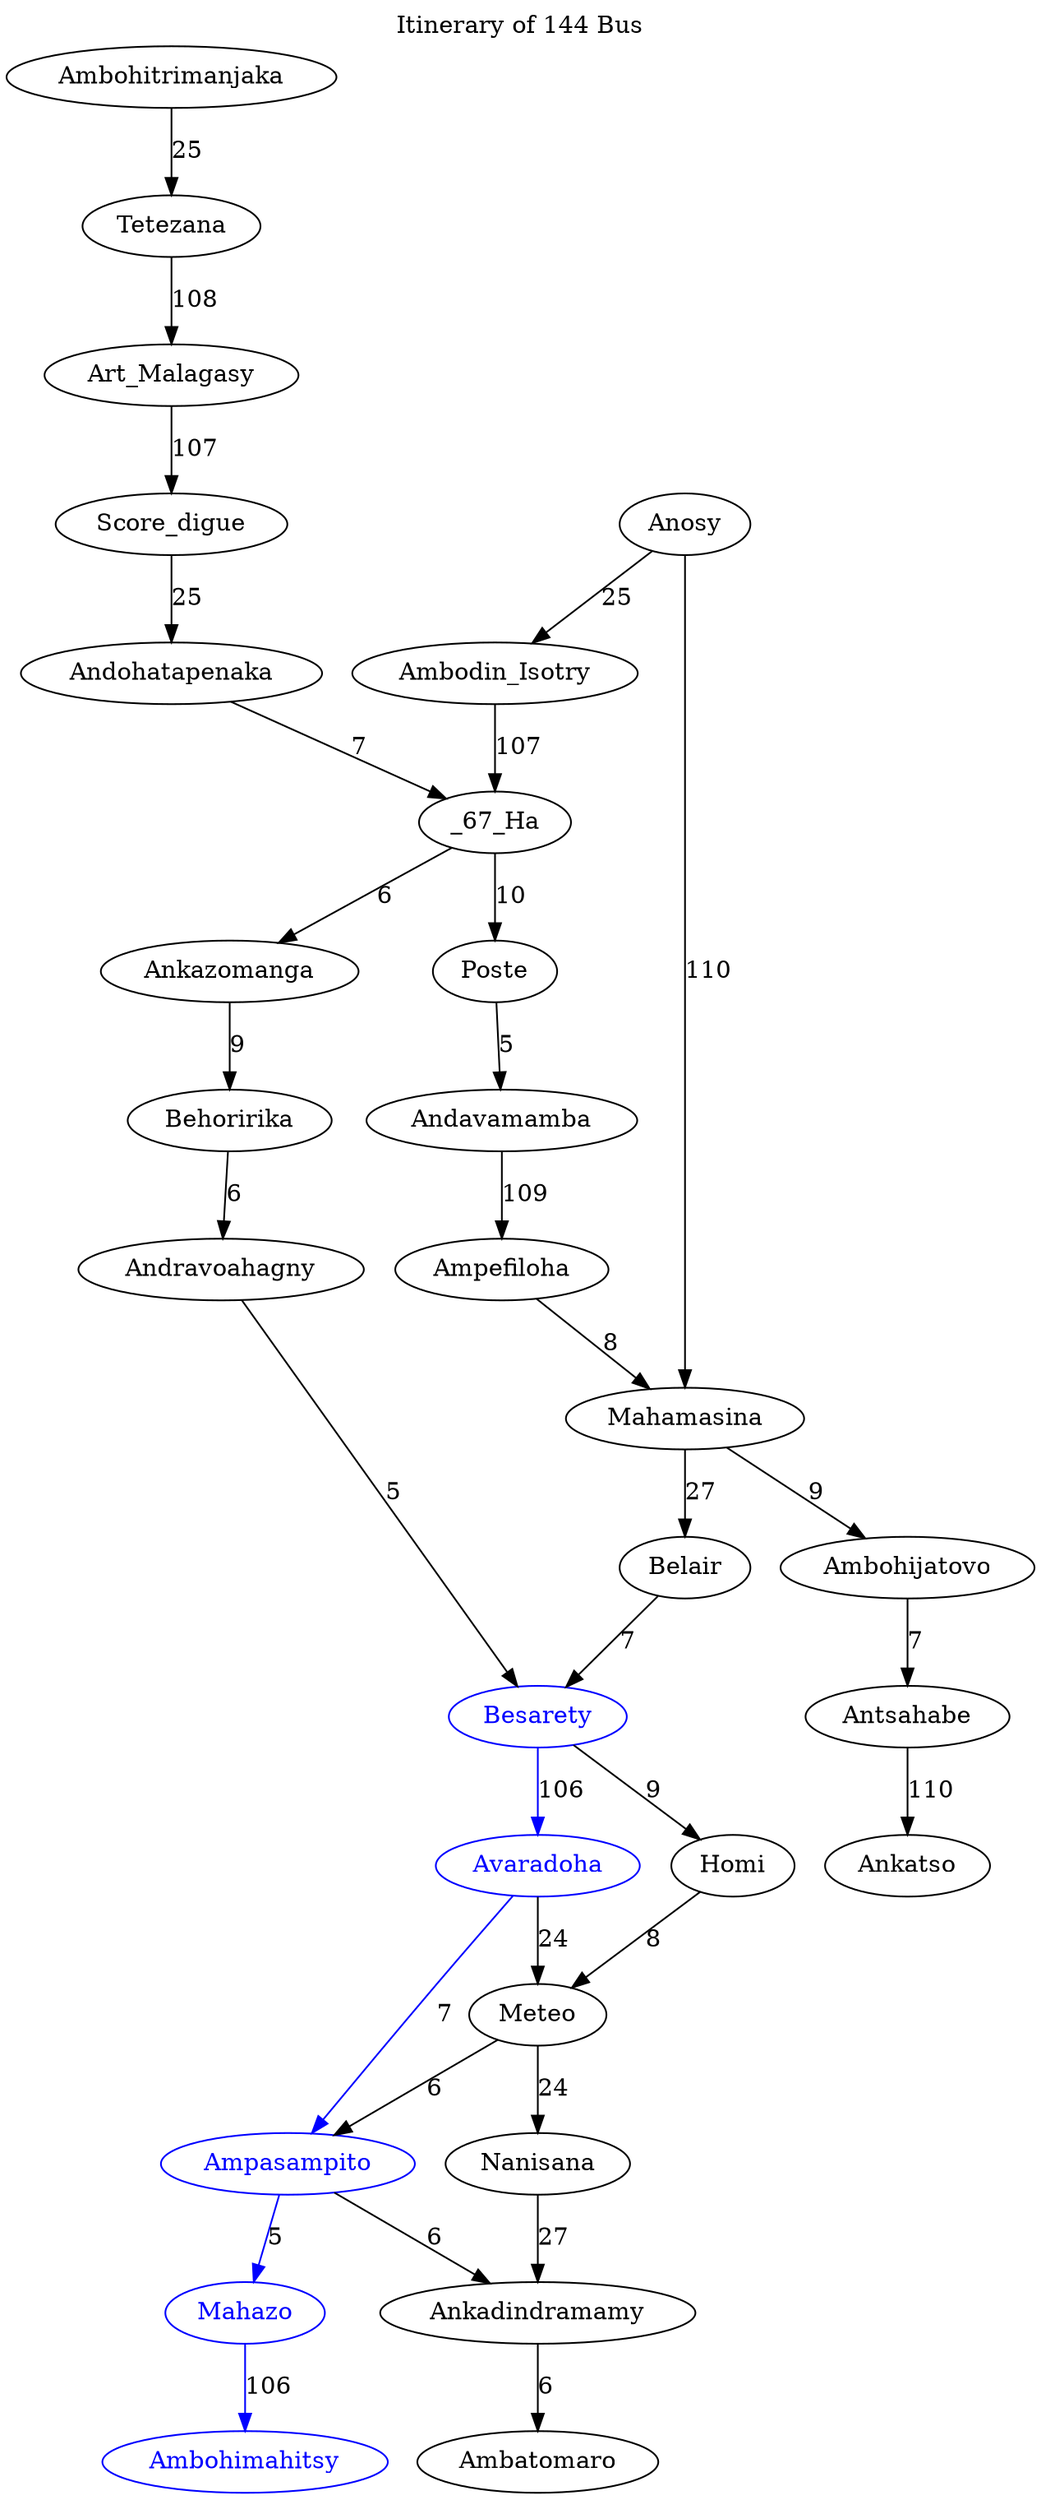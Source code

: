 digraph G {
	labelloc="t"	label="Itinerary of 144 Bus"	Ambodin_Isotry -> _67_Ha [weight=107, label="107"];
	Art_Malagasy -> Score_digue [weight=107, label="107"];
	Antsahabe -> Ankatso [weight=110, label="110"];
	Andavamamba -> Ampefiloha [weight=109, label="109"];
	Ampefiloha -> Mahamasina [weight=8, label="8"];
	_67_Ha -> Poste [weight=10, label="10"];
	Meteo -> Ampasampito [weight=6, label="6"];
	Andohatapenaka -> _67_Ha [weight=7, label="7"];
	Meteo -> Nanisana [weight=24, label="24"];
	Mahamasina -> Belair [weight=27, label="27"];
	Ankazomanga -> Behoririka [weight=9, label="9"];
	Andravoahagny -> Besarety [weight=5, label="5"];
	Besarety -> Avaradoha [color="blue", weight=106, label="106"];
	Ambohitrimanjaka -> Tetezana [weight=25, label="25"];
	Homi -> Meteo [weight=8, label="8"];
	Ampasampito -> Mahazo [color="blue", weight=5, label="5"];
	Besarety -> Homi [weight=9, label="9"];
	Tetezana -> Art_Malagasy [weight=108, label="108"];
	Ampasampito -> Ankadindramamy [weight=6, label="6"];
	Poste -> Andavamamba [weight=5, label="5"];
	_67_Ha -> Ankazomanga [weight=6, label="6"];
	Behoririka -> Andravoahagny [weight=6, label="6"];
	Score_digue -> Andohatapenaka [weight=25, label="25"];
	Mahamasina -> Ambohijatovo [weight=9, label="9"];
	Anosy -> Mahamasina [weight=110, label="110"];
	Ankadindramamy -> Ambatomaro [weight=6, label="6"];
	Mahazo -> Ambohimahitsy [color="blue", weight=106, label="106"];
	Anosy -> Ambodin_Isotry [weight=25, label="25"];
	Belair -> Besarety [weight=7, label="7"];
	Avaradoha -> Meteo [weight=24, label="24"];
	Ambohijatovo -> Antsahabe [weight=7, label="7"];
	Avaradoha -> Ampasampito [color="blue", weight=7, label="7"];
	Nanisana -> Ankadindramamy [weight=27, label="27"];
	Andohatapenaka;
	Ambohitrimanjaka;
	_67_Ha;
	Art_Malagasy;
	Tetezana;
	Score_digue;
	Poste;
	Ampefiloha;
	_67_Ha;
	Mahamasina;
	Andavamamba;
	Ankatso;
	Ambohijatovo;
	Antsahabe;
	Besarety [color="blue", fontcolor="blue"];
	Meteo;
	Nanisana;
	Mahamasina;
	Ambatomaro;
	Avaradoha [color="blue", fontcolor="blue"];
	Anosy;
	Belair;
	Ankadindramamy;
	Besarety [color="blue", fontcolor="blue"];
	Meteo;
	Andravoahagny;
	Behoririka;
	_67_Ha;
	Ambodin_Isotry;
	Ambatomaro;
	Anosy;
	Ankazomanga;
	Homi;
	Ampasampito [color="blue", fontcolor="blue"];
	Ankadindramamy;
	Besarety [color="blue", fontcolor="blue"];
	Avaradoha [color="blue", fontcolor="blue"];
	Ambohimahitsy [color="blue", fontcolor="blue"];
	Mahazo [color="blue", fontcolor="blue"];
	Ampasampito [color="blue", fontcolor="blue"];
}